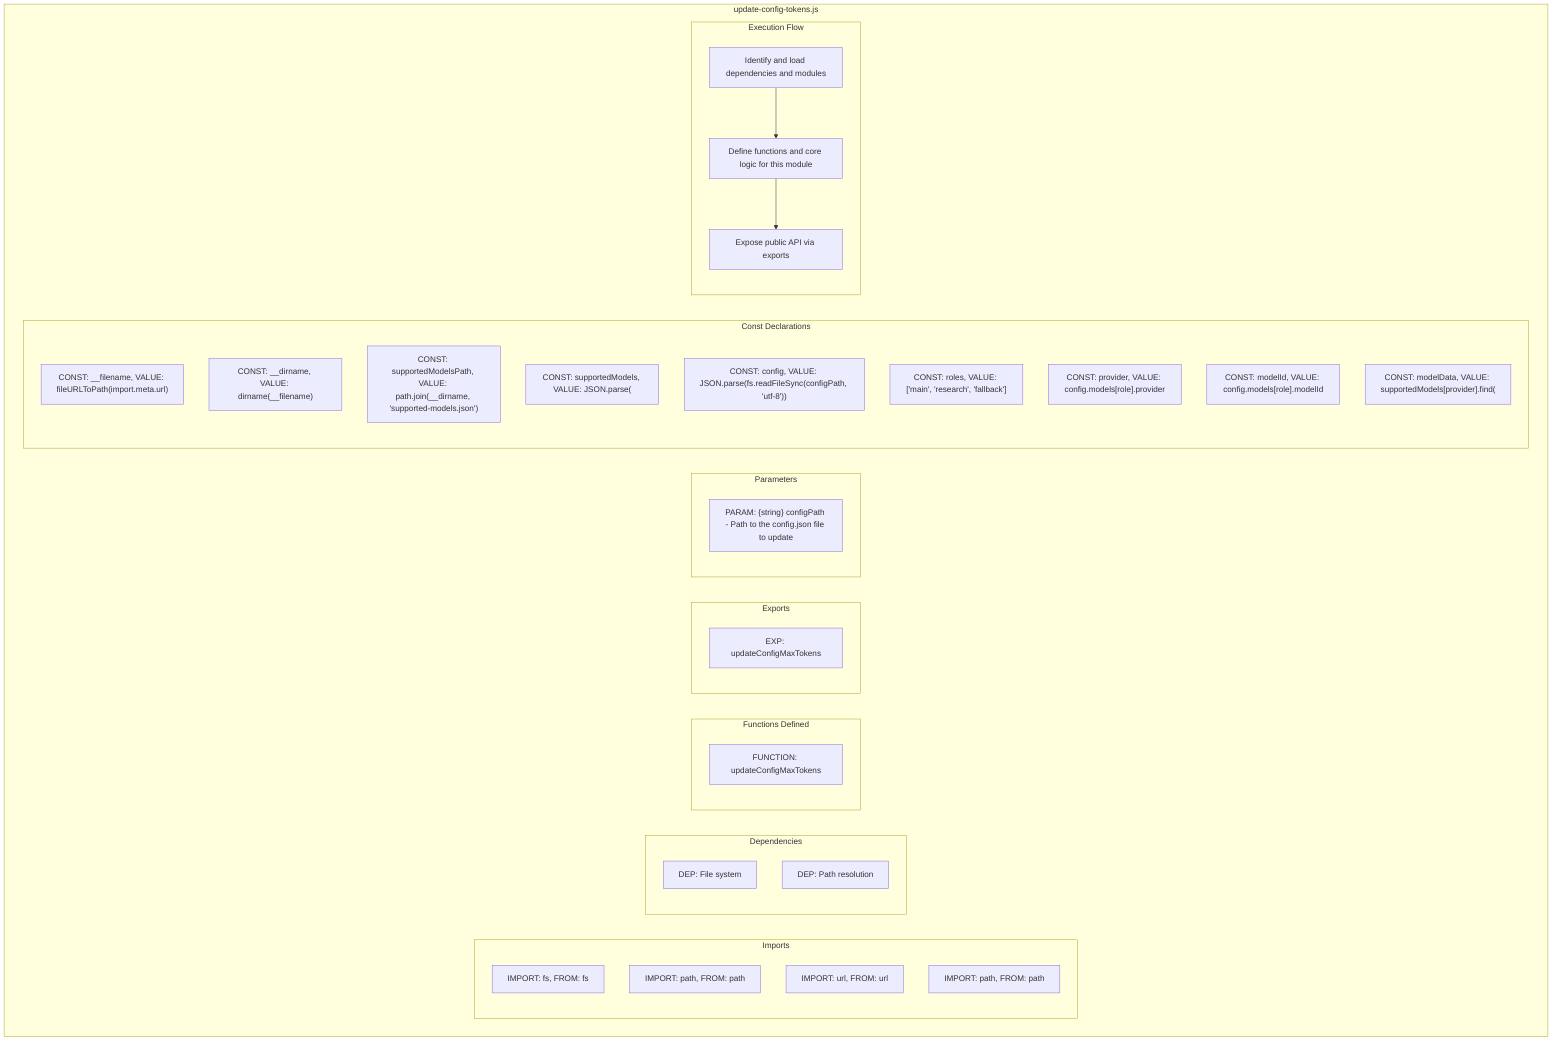 flowchart TB
    subgraph Imports["Imports"]
        I1["IMPORT: fs, FROM: fs"]
        I2["IMPORT: path, FROM: path"]
        I3["IMPORT: url, FROM: url"]
        I4["IMPORT: path, FROM: path"]
    end
    subgraph Dependencies["Dependencies"]
        D1["DEP: File system"]
        D2["DEP: Path resolution"]
    end
    subgraph FunctionsDefined["Functions Defined"]
        FU1["FUNCTION: updateConfigMaxTokens"]
    end
    subgraph Exports["Exports"]
        E1["EXP: updateConfigMaxTokens"]
    end
    subgraph Parameters["Parameters"]
        P1["PARAM: {string} configPath - Path to the config.json file to update"]
    end
    subgraph Constants["Const Declarations"]
        C1["CONST: __filename, VALUE: fileURLToPath(import.meta.url)"]
        C2["CONST: __dirname, VALUE: dirname(__filename)"]
        C3["CONST: supportedModelsPath, VALUE: path.join(__dirname, 'supported-models.json')"]
        C4["CONST: supportedModels, VALUE: JSON.parse("]
        C5["CONST: config, VALUE: JSON.parse(fs.readFileSync(configPath, 'utf-8'))"]
        C6["CONST: roles, VALUE: ['main', 'research', 'fallback']"]
        C7["CONST: provider, VALUE: config.models[role].provider"]
        C8["CONST: modelId, VALUE: config.models[role].modelId"]
        C9["CONST: modelData, VALUE: supportedModels[provider].find("]
    end
    subgraph ExecutionFlow["Execution Flow"]
        FL1["Identify and load dependencies and modules"]
        FL2["Define functions and core logic for this module"]
        FL3["Expose public API via exports"]
    end
    subgraph FileName["update-config-tokens.js"]
        Imports
        Dependencies
        FunctionsDefined
        Exports
        Parameters
        Constants
        ExecutionFlow
    end
    FL1 --> FL2
    FL2 --> FL3